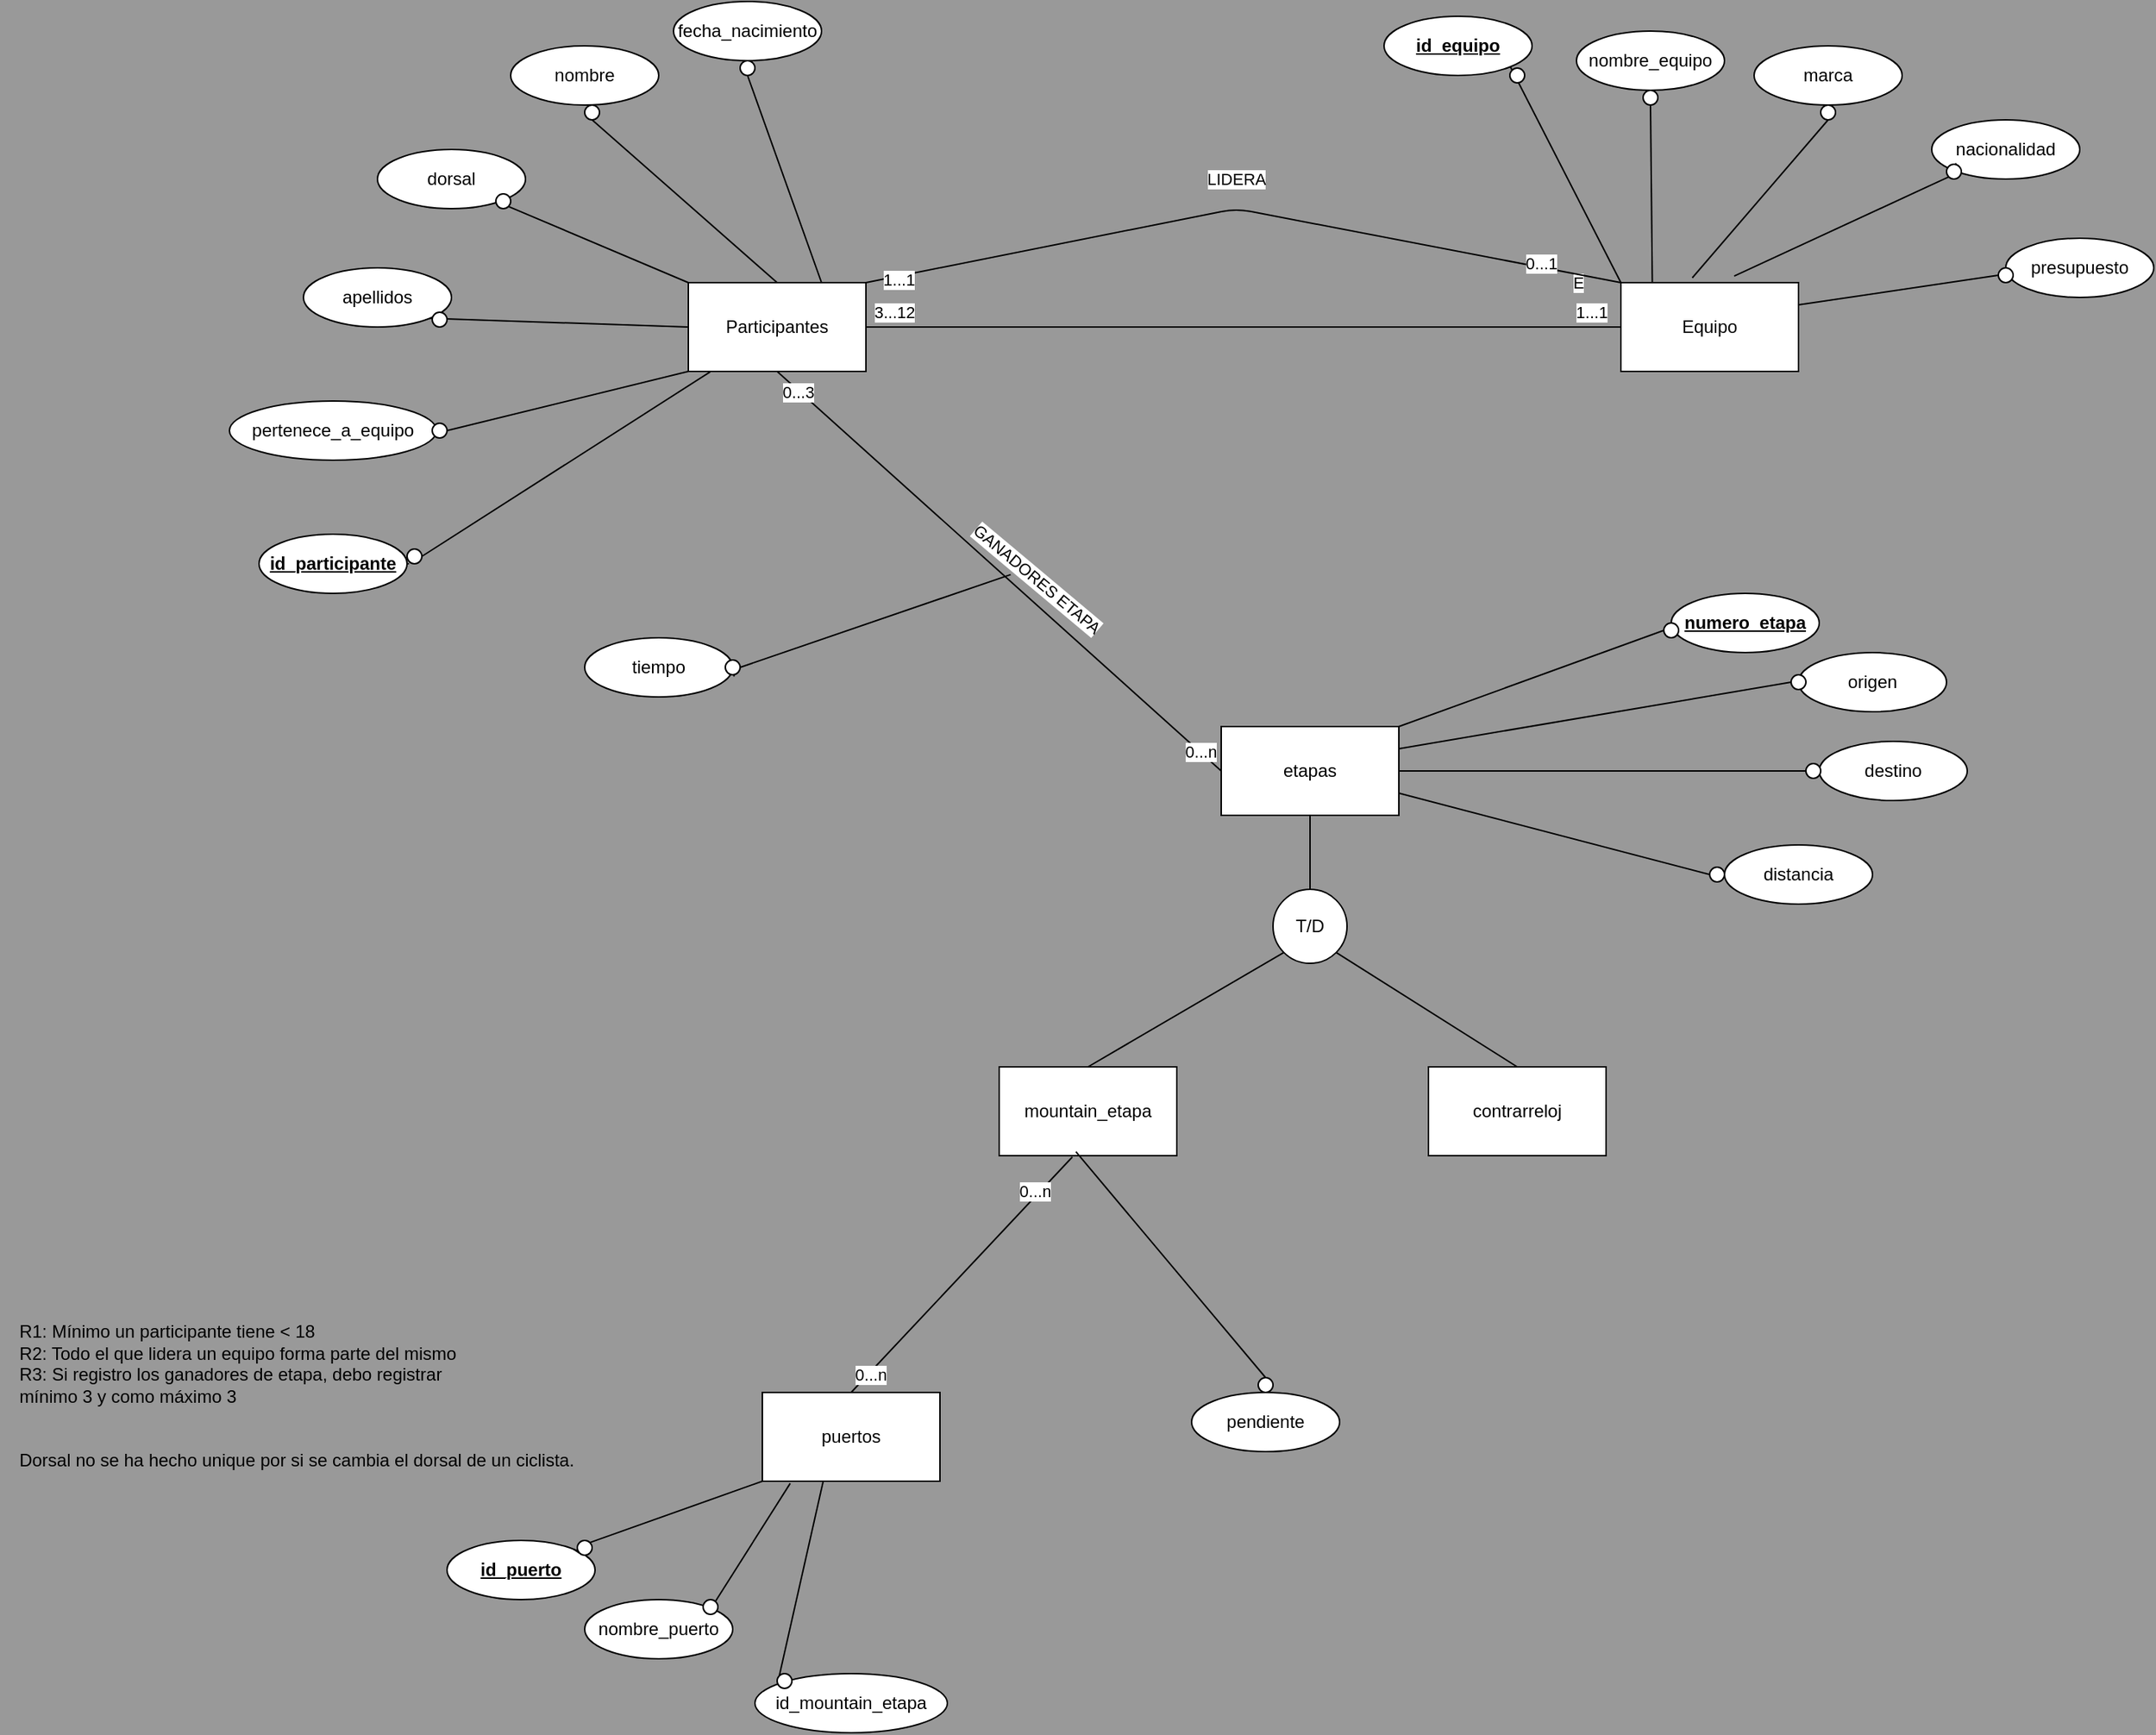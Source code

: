 <mxfile>
    <diagram id="bWEQ12FyVyrEvyAU5NzH" name="Página-1">
        <mxGraphModel dx="1895" dy="1720" grid="1" gridSize="10" guides="1" tooltips="1" connect="1" arrows="1" fold="1" page="1" pageScale="1" pageWidth="827" pageHeight="1169" background="#999999" math="0" shadow="0">
            <root>
                <mxCell id="0"/>
                <mxCell id="1" parent="0"/>
                <mxCell id="56" style="edgeStyle=none;html=1;entryX=0;entryY=0.5;entryDx=0;entryDy=0;endArrow=none;endFill=0;exitX=1;exitY=0.5;exitDx=0;exitDy=0;" parent="1" source="2" target="3" edge="1">
                    <mxGeometry relative="1" as="geometry">
                        <mxPoint x="-110" y="100" as="sourcePoint"/>
                    </mxGeometry>
                </mxCell>
                <mxCell id="57" value="3...12" style="edgeLabel;html=1;align=center;verticalAlign=middle;resizable=0;points=[];" parent="56" vertex="1" connectable="0">
                    <mxGeometry x="-0.91" y="1" relative="1" as="geometry">
                        <mxPoint x="-4" y="-9" as="offset"/>
                    </mxGeometry>
                </mxCell>
                <mxCell id="59" value="1...1" style="edgeLabel;html=1;align=center;verticalAlign=middle;resizable=0;points=[];" parent="56" vertex="1" connectable="0">
                    <mxGeometry x="0.937" y="4" relative="1" as="geometry">
                        <mxPoint x="-4" y="-6" as="offset"/>
                    </mxGeometry>
                </mxCell>
                <mxCell id="70" value="E" style="edgeLabel;html=1;align=center;verticalAlign=middle;resizable=0;points=[];" parent="56" vertex="1" connectable="0">
                    <mxGeometry x="0.762" relative="1" as="geometry">
                        <mxPoint x="31" y="-30" as="offset"/>
                    </mxGeometry>
                </mxCell>
                <mxCell id="136" style="edgeStyle=none;html=1;exitX=0.5;exitY=1;exitDx=0;exitDy=0;entryX=0;entryY=0.5;entryDx=0;entryDy=0;endArrow=none;endFill=0;" parent="1" source="2" target="4" edge="1">
                    <mxGeometry relative="1" as="geometry"/>
                </mxCell>
                <mxCell id="137" value="0...3" style="edgeLabel;html=1;align=center;verticalAlign=middle;resizable=0;points=[];" parent="136" vertex="1" connectable="0">
                    <mxGeometry x="-0.902" y="-1" relative="1" as="geometry">
                        <mxPoint as="offset"/>
                    </mxGeometry>
                </mxCell>
                <mxCell id="138" value="0...n" style="edgeLabel;html=1;align=center;verticalAlign=middle;resizable=0;points=[];" parent="136" vertex="1" connectable="0">
                    <mxGeometry x="0.902" relative="1" as="geometry">
                        <mxPoint as="offset"/>
                    </mxGeometry>
                </mxCell>
                <mxCell id="146" value="GANADORES ETAPA" style="edgeLabel;html=1;align=center;verticalAlign=middle;resizable=0;points=[];rotation=40;" parent="136" vertex="1" connectable="0">
                    <mxGeometry x="0.161" y="1" relative="1" as="geometry">
                        <mxPoint y="-16" as="offset"/>
                    </mxGeometry>
                </mxCell>
                <mxCell id="142" style="edgeStyle=none;html=1;exitX=1;exitY=0;exitDx=0;exitDy=0;entryX=0;entryY=0;entryDx=0;entryDy=0;endArrow=none;endFill=0;" parent="1" source="2" target="3" edge="1">
                    <mxGeometry relative="1" as="geometry">
                        <Array as="points">
                            <mxPoint x="120" y="10"/>
                        </Array>
                    </mxGeometry>
                </mxCell>
                <mxCell id="143" value="LIDERA" style="edgeLabel;html=1;align=center;verticalAlign=middle;resizable=0;points=[];" parent="142" vertex="1" connectable="0">
                    <mxGeometry x="-0.066" y="3" relative="1" as="geometry">
                        <mxPoint x="13" y="-20" as="offset"/>
                    </mxGeometry>
                </mxCell>
                <mxCell id="144" value="1...1" style="edgeLabel;html=1;align=center;verticalAlign=middle;resizable=0;points=[];" parent="142" vertex="1" connectable="0">
                    <mxGeometry x="-0.915" y="-2" relative="1" as="geometry">
                        <mxPoint as="offset"/>
                    </mxGeometry>
                </mxCell>
                <mxCell id="145" value="0...1" style="edgeLabel;html=1;align=center;verticalAlign=middle;resizable=0;points=[];" parent="142" vertex="1" connectable="0">
                    <mxGeometry x="0.783" y="3" relative="1" as="geometry">
                        <mxPoint as="offset"/>
                    </mxGeometry>
                </mxCell>
                <mxCell id="2" value="Participantes" style="rounded=0;whiteSpace=wrap;html=1;" parent="1" vertex="1">
                    <mxGeometry x="-250" y="60" width="120" height="60" as="geometry"/>
                </mxCell>
                <mxCell id="3" value="Equipo" style="rounded=0;whiteSpace=wrap;html=1;" parent="1" vertex="1">
                    <mxGeometry x="380" y="60" width="120" height="60" as="geometry"/>
                </mxCell>
                <mxCell id="4" value="etapas" style="rounded=0;whiteSpace=wrap;html=1;" parent="1" vertex="1">
                    <mxGeometry x="110" y="360" width="120" height="60" as="geometry"/>
                </mxCell>
                <mxCell id="5" value="mountain_etapa" style="rounded=0;whiteSpace=wrap;html=1;" parent="1" vertex="1">
                    <mxGeometry x="-40" y="590" width="120" height="60" as="geometry"/>
                </mxCell>
                <mxCell id="6" value="contrarreloj" style="rounded=0;whiteSpace=wrap;html=1;" parent="1" vertex="1">
                    <mxGeometry x="250" y="590" width="120" height="60" as="geometry"/>
                </mxCell>
                <mxCell id="48" style="edgeStyle=none;html=1;exitX=1;exitY=1;exitDx=0;exitDy=0;entryX=0;entryY=0;entryDx=0;entryDy=0;endArrow=none;endFill=0;startArrow=none;" parent="1" source="80" target="2" edge="1">
                    <mxGeometry relative="1" as="geometry"/>
                </mxCell>
                <mxCell id="7" value="dorsal" style="ellipse;whiteSpace=wrap;html=1;" parent="1" vertex="1">
                    <mxGeometry x="-460" y="-30" width="100" height="40" as="geometry"/>
                </mxCell>
                <mxCell id="47" style="edgeStyle=none;html=1;exitX=0.5;exitY=1;exitDx=0;exitDy=0;entryX=0.5;entryY=0;entryDx=0;entryDy=0;endArrow=none;endFill=0;startArrow=none;" parent="1" source="82" target="2" edge="1">
                    <mxGeometry relative="1" as="geometry"/>
                </mxCell>
                <mxCell id="8" value="nombre" style="ellipse;whiteSpace=wrap;html=1;" parent="1" vertex="1">
                    <mxGeometry x="-370" y="-100" width="100" height="40" as="geometry"/>
                </mxCell>
                <mxCell id="49" style="edgeStyle=none;html=1;exitX=1;exitY=1;exitDx=0;exitDy=0;entryX=0;entryY=0.5;entryDx=0;entryDy=0;endArrow=none;endFill=0;" parent="1" source="9" target="2" edge="1">
                    <mxGeometry relative="1" as="geometry"/>
                </mxCell>
                <mxCell id="9" value="apellidos" style="ellipse;whiteSpace=wrap;html=1;" parent="1" vertex="1">
                    <mxGeometry x="-510" y="50" width="100" height="40" as="geometry"/>
                </mxCell>
                <mxCell id="46" style="edgeStyle=none;html=1;exitX=0.5;exitY=1;exitDx=0;exitDy=0;entryX=0.75;entryY=0;entryDx=0;entryDy=0;endArrow=none;endFill=0;startArrow=none;" parent="1" source="84" target="2" edge="1">
                    <mxGeometry relative="1" as="geometry"/>
                </mxCell>
                <mxCell id="10" value="fecha_nacimiento" style="ellipse;whiteSpace=wrap;html=1;" parent="1" vertex="1">
                    <mxGeometry x="-260" y="-130" width="100" height="40" as="geometry"/>
                </mxCell>
                <mxCell id="50" style="edgeStyle=none;html=1;exitX=1;exitY=0.5;exitDx=0;exitDy=0;entryX=0;entryY=1;entryDx=0;entryDy=0;endArrow=none;endFill=0;startArrow=none;" parent="1" source="77" target="2" edge="1">
                    <mxGeometry relative="1" as="geometry"/>
                </mxCell>
                <mxCell id="11" value="pertenece_a_equipo" style="ellipse;whiteSpace=wrap;html=1;" parent="1" vertex="1">
                    <mxGeometry x="-560" y="140" width="140" height="40" as="geometry"/>
                </mxCell>
                <mxCell id="41" style="edgeStyle=none;html=1;exitX=1;exitY=1;exitDx=0;exitDy=0;entryX=0;entryY=0;entryDx=0;entryDy=0;endArrow=none;endFill=0;" parent="1" source="12" target="3" edge="1">
                    <mxGeometry relative="1" as="geometry"/>
                </mxCell>
                <mxCell id="12" value="id_equipo" style="ellipse;whiteSpace=wrap;html=1;fontStyle=5" parent="1" vertex="1">
                    <mxGeometry x="220" y="-120" width="100" height="40" as="geometry"/>
                </mxCell>
                <mxCell id="43" style="edgeStyle=none;html=1;exitX=0.5;exitY=1;exitDx=0;exitDy=0;entryX=0.402;entryY=-0.054;entryDx=0;entryDy=0;entryPerimeter=0;endArrow=none;endFill=0;startArrow=none;" parent="1" source="97" target="3" edge="1">
                    <mxGeometry relative="1" as="geometry"/>
                </mxCell>
                <mxCell id="13" value="marca" style="ellipse;whiteSpace=wrap;html=1;" parent="1" vertex="1">
                    <mxGeometry x="470" y="-100" width="100" height="40" as="geometry"/>
                </mxCell>
                <mxCell id="44" style="edgeStyle=none;html=1;exitX=0;exitY=1;exitDx=0;exitDy=0;entryX=0.638;entryY=-0.074;entryDx=0;entryDy=0;entryPerimeter=0;endArrow=none;endFill=0;startArrow=none;" parent="1" source="99" target="3" edge="1">
                    <mxGeometry relative="1" as="geometry"/>
                </mxCell>
                <mxCell id="14" value="nacionalidad" style="ellipse;whiteSpace=wrap;html=1;" parent="1" vertex="1">
                    <mxGeometry x="590" y="-50" width="100" height="40" as="geometry"/>
                </mxCell>
                <mxCell id="45" style="edgeStyle=none;html=1;exitX=0;exitY=0.5;exitDx=0;exitDy=0;entryX=1;entryY=0.25;entryDx=0;entryDy=0;endArrow=none;endFill=0;startArrow=none;" parent="1" source="101" target="3" edge="1">
                    <mxGeometry relative="1" as="geometry"/>
                </mxCell>
                <mxCell id="15" value="presupuesto" style="ellipse;whiteSpace=wrap;html=1;" parent="1" vertex="1">
                    <mxGeometry x="640" y="30" width="100" height="40" as="geometry"/>
                </mxCell>
                <mxCell id="33" style="edgeStyle=none;html=1;exitX=0.5;exitY=0;exitDx=0;exitDy=0;entryX=0.412;entryY=1.015;entryDx=0;entryDy=0;entryPerimeter=0;endArrow=none;endFill=0;startArrow=none;" parent="1" source="120" target="5" edge="1">
                    <mxGeometry relative="1" as="geometry">
                        <mxPoint x="-90" y="790" as="sourcePoint"/>
                    </mxGeometry>
                </mxCell>
                <mxCell id="132" value="0...n" style="edgeLabel;html=1;align=center;verticalAlign=middle;resizable=0;points=[];" parent="33" vertex="1" connectable="0">
                    <mxGeometry x="0.69" y="3" relative="1" as="geometry">
                        <mxPoint as="offset"/>
                    </mxGeometry>
                </mxCell>
                <mxCell id="133" value="0...n" style="edgeLabel;html=1;align=center;verticalAlign=middle;resizable=0;points=[];" parent="33" vertex="1" connectable="0">
                    <mxGeometry x="-0.839" y="-1" relative="1" as="geometry">
                        <mxPoint as="offset"/>
                    </mxGeometry>
                </mxCell>
                <mxCell id="35" style="edgeStyle=none;html=1;exitX=0.5;exitY=0;exitDx=0;exitDy=0;entryX=0.432;entryY=0.956;entryDx=0;entryDy=0;entryPerimeter=0;endArrow=none;endFill=0;startArrow=none;" parent="1" source="105" target="5" edge="1">
                    <mxGeometry relative="1" as="geometry"/>
                </mxCell>
                <mxCell id="22" value="pendiente" style="ellipse;whiteSpace=wrap;html=1;" parent="1" vertex="1">
                    <mxGeometry x="90" y="810" width="100" height="40" as="geometry"/>
                </mxCell>
                <mxCell id="36" style="edgeStyle=none;html=1;exitX=0;exitY=0.5;exitDx=0;exitDy=0;entryX=1;entryY=0;entryDx=0;entryDy=0;endArrow=none;endFill=0;startArrow=none;" parent="1" source="86" target="4" edge="1">
                    <mxGeometry relative="1" as="geometry"/>
                </mxCell>
                <mxCell id="24" value="numero_etapa" style="ellipse;whiteSpace=wrap;html=1;fontStyle=5" parent="1" vertex="1">
                    <mxGeometry x="414" y="270" width="100" height="40" as="geometry"/>
                </mxCell>
                <mxCell id="37" style="edgeStyle=none;html=1;exitX=0;exitY=0.5;exitDx=0;exitDy=0;entryX=1;entryY=0.25;entryDx=0;entryDy=0;endArrow=none;endFill=0;startArrow=none;" parent="1" source="88" target="4" edge="1">
                    <mxGeometry relative="1" as="geometry"/>
                </mxCell>
                <mxCell id="25" value="origen" style="ellipse;whiteSpace=wrap;html=1;" parent="1" vertex="1">
                    <mxGeometry x="500" y="310" width="100" height="40" as="geometry"/>
                </mxCell>
                <mxCell id="38" style="edgeStyle=none;html=1;exitX=0;exitY=0.5;exitDx=0;exitDy=0;entryX=1;entryY=0.5;entryDx=0;entryDy=0;endArrow=none;endFill=0;startArrow=none;" parent="1" source="90" target="4" edge="1">
                    <mxGeometry relative="1" as="geometry"/>
                </mxCell>
                <mxCell id="26" value="destino" style="ellipse;whiteSpace=wrap;html=1;" parent="1" vertex="1">
                    <mxGeometry x="514" y="370" width="100" height="40" as="geometry"/>
                </mxCell>
                <mxCell id="39" style="edgeStyle=none;html=1;exitX=0;exitY=0.5;exitDx=0;exitDy=0;entryX=1;entryY=0.75;entryDx=0;entryDy=0;endArrow=none;endFill=0;startArrow=none;" parent="1" source="92" target="4" edge="1">
                    <mxGeometry relative="1" as="geometry"/>
                </mxCell>
                <mxCell id="27" value="distancia" style="ellipse;whiteSpace=wrap;html=1;" parent="1" vertex="1">
                    <mxGeometry x="450" y="440" width="100" height="40" as="geometry"/>
                </mxCell>
                <mxCell id="42" style="edgeStyle=none;html=1;exitX=0.5;exitY=1;exitDx=0;exitDy=0;entryX=0.177;entryY=0.005;entryDx=0;entryDy=0;entryPerimeter=0;endArrow=none;endFill=0;startArrow=none;" parent="1" source="95" target="3" edge="1">
                    <mxGeometry relative="1" as="geometry"/>
                </mxCell>
                <mxCell id="40" value="nombre_equipo" style="ellipse;whiteSpace=wrap;html=1;" parent="1" vertex="1">
                    <mxGeometry x="350" y="-110" width="100" height="40" as="geometry"/>
                </mxCell>
                <mxCell id="53" style="edgeStyle=none;html=1;exitX=0.5;exitY=0;exitDx=0;exitDy=0;entryX=0.5;entryY=1;entryDx=0;entryDy=0;endArrow=none;endFill=0;" parent="1" source="52" target="4" edge="1">
                    <mxGeometry relative="1" as="geometry"/>
                </mxCell>
                <mxCell id="54" style="edgeStyle=none;html=1;exitX=0;exitY=1;exitDx=0;exitDy=0;entryX=0.5;entryY=0;entryDx=0;entryDy=0;endArrow=none;endFill=0;" parent="1" source="52" target="5" edge="1">
                    <mxGeometry relative="1" as="geometry"/>
                </mxCell>
                <mxCell id="55" style="edgeStyle=none;html=1;exitX=1;exitY=1;exitDx=0;exitDy=0;entryX=0.5;entryY=0;entryDx=0;entryDy=0;endArrow=none;endFill=0;" parent="1" source="52" target="6" edge="1">
                    <mxGeometry relative="1" as="geometry"/>
                </mxCell>
                <mxCell id="52" value="T/D" style="ellipse;whiteSpace=wrap;html=1;aspect=fixed;" parent="1" vertex="1">
                    <mxGeometry x="145" y="470" width="50" height="50" as="geometry"/>
                </mxCell>
                <mxCell id="61" style="edgeStyle=none;html=1;exitX=1;exitY=0.5;exitDx=0;exitDy=0;entryX=0.123;entryY=1.005;entryDx=0;entryDy=0;entryPerimeter=0;endArrow=none;endFill=0;startArrow=none;" parent="1" source="75" target="2" edge="1">
                    <mxGeometry relative="1" as="geometry"/>
                </mxCell>
                <mxCell id="60" value="id_participante" style="ellipse;whiteSpace=wrap;html=1;fontStyle=5" parent="1" vertex="1">
                    <mxGeometry x="-540" y="230" width="100" height="40" as="geometry"/>
                </mxCell>
                <mxCell id="62" value="&lt;br&gt;&lt;div style=&quot;text-align: left;&quot;&gt;R1: Mínimo un participante tiene &amp;lt; 18&amp;nbsp;&lt;/div&gt;&lt;div style=&quot;text-align: left;&quot;&gt;R2: Todo el que lidera un equipo forma parte del mismo&lt;/div&gt;&lt;div style=&quot;text-align: left;&quot;&gt;R3: Si registro los ganadores de etapa, debo registrar&lt;/div&gt;&lt;div style=&quot;text-align: left;&quot;&gt;mínimo 3 y como máximo 3&lt;/div&gt;&lt;div style=&quot;text-align: left;&quot;&gt;&lt;br&gt;&lt;/div&gt;&lt;div style=&quot;text-align: left;&quot;&gt;&lt;br&gt;&lt;/div&gt;&lt;div style=&quot;text-align: left;&quot;&gt;Dorsal no se ha hecho unique por si se cambia el dorsal de un ciclista.&lt;/div&gt;" style="text;html=1;align=center;verticalAlign=middle;resizable=0;points=[];autosize=1;strokeColor=none;fillColor=none;" parent="1" vertex="1">
                    <mxGeometry x="-715" y="740" width="400" height="130" as="geometry"/>
                </mxCell>
                <mxCell id="63" value="tiempo" style="ellipse;whiteSpace=wrap;html=1;" parent="1" vertex="1">
                    <mxGeometry x="-320" y="300" width="100" height="40" as="geometry"/>
                </mxCell>
                <mxCell id="74" value="" style="edgeStyle=none;html=1;exitX=1;exitY=0.5;exitDx=0;exitDy=0;entryX=0.59;entryY=1.118;entryDx=0;entryDy=0;endArrow=none;endFill=0;entryPerimeter=0;startArrow=none;" parent="1" source="73" edge="1">
                    <mxGeometry relative="1" as="geometry">
                        <mxPoint x="-360.0" y="410" as="sourcePoint"/>
                        <mxPoint x="-32.265" y="257.302" as="targetPoint"/>
                    </mxGeometry>
                </mxCell>
                <mxCell id="76" value="" style="edgeStyle=none;html=1;exitX=1;exitY=0.5;exitDx=0;exitDy=0;entryX=0.123;entryY=1.005;entryDx=0;entryDy=0;entryPerimeter=0;endArrow=none;endFill=0;" parent="1" source="60" target="75" edge="1">
                    <mxGeometry relative="1" as="geometry">
                        <mxPoint x="-440.0" y="250" as="sourcePoint"/>
                        <mxPoint x="-235.24" y="120.3" as="targetPoint"/>
                    </mxGeometry>
                </mxCell>
                <mxCell id="75" value="" style="ellipse;whiteSpace=wrap;html=1;aspect=fixed;" parent="1" vertex="1">
                    <mxGeometry x="-440" y="240" width="10" height="10" as="geometry"/>
                </mxCell>
                <mxCell id="78" value="" style="edgeStyle=none;html=1;exitX=1;exitY=0.5;exitDx=0;exitDy=0;entryX=0;entryY=1;entryDx=0;entryDy=0;endArrow=none;endFill=0;" parent="1" source="11" target="77" edge="1">
                    <mxGeometry relative="1" as="geometry">
                        <mxPoint x="-420" y="160" as="sourcePoint"/>
                        <mxPoint x="-250" y="120" as="targetPoint"/>
                    </mxGeometry>
                </mxCell>
                <mxCell id="77" value="" style="ellipse;whiteSpace=wrap;html=1;aspect=fixed;" parent="1" vertex="1">
                    <mxGeometry x="-423" y="155" width="10" height="10" as="geometry"/>
                </mxCell>
                <mxCell id="79" value="" style="ellipse;whiteSpace=wrap;html=1;aspect=fixed;" parent="1" vertex="1">
                    <mxGeometry x="-423" y="80" width="10" height="10" as="geometry"/>
                </mxCell>
                <mxCell id="81" value="" style="edgeStyle=none;html=1;exitX=1;exitY=1;exitDx=0;exitDy=0;entryX=0;entryY=0;entryDx=0;entryDy=0;endArrow=none;endFill=0;" parent="1" source="7" target="80" edge="1">
                    <mxGeometry relative="1" as="geometry">
                        <mxPoint x="-374.799" y="4.204" as="sourcePoint"/>
                        <mxPoint x="-250" y="60" as="targetPoint"/>
                    </mxGeometry>
                </mxCell>
                <mxCell id="80" value="" style="ellipse;whiteSpace=wrap;html=1;aspect=fixed;" parent="1" vertex="1">
                    <mxGeometry x="-380" width="10" height="10" as="geometry"/>
                </mxCell>
                <mxCell id="83" value="" style="edgeStyle=none;html=1;exitX=0.5;exitY=1;exitDx=0;exitDy=0;entryX=0.5;entryY=0;entryDx=0;entryDy=0;endArrow=none;endFill=0;" parent="1" source="8" target="82" edge="1">
                    <mxGeometry relative="1" as="geometry">
                        <mxPoint x="-320" y="-60" as="sourcePoint"/>
                        <mxPoint x="-190" y="60" as="targetPoint"/>
                    </mxGeometry>
                </mxCell>
                <mxCell id="82" value="" style="ellipse;whiteSpace=wrap;html=1;aspect=fixed;" parent="1" vertex="1">
                    <mxGeometry x="-320" y="-60" width="10" height="10" as="geometry"/>
                </mxCell>
                <mxCell id="85" value="" style="edgeStyle=none;html=1;exitX=0.5;exitY=1;exitDx=0;exitDy=0;entryX=0.75;entryY=0;entryDx=0;entryDy=0;endArrow=none;endFill=0;" parent="1" source="10" target="84" edge="1">
                    <mxGeometry relative="1" as="geometry">
                        <mxPoint x="-210" y="-90" as="sourcePoint"/>
                        <mxPoint x="-160" y="60" as="targetPoint"/>
                    </mxGeometry>
                </mxCell>
                <mxCell id="84" value="" style="ellipse;whiteSpace=wrap;html=1;aspect=fixed;" parent="1" vertex="1">
                    <mxGeometry x="-215" y="-90" width="10" height="10" as="geometry"/>
                </mxCell>
                <mxCell id="87" value="" style="edgeStyle=none;html=1;exitX=0;exitY=0.5;exitDx=0;exitDy=0;entryX=1;entryY=0;entryDx=0;entryDy=0;endArrow=none;endFill=0;" parent="1" source="24" target="86" edge="1">
                    <mxGeometry relative="1" as="geometry">
                        <mxPoint x="414" y="290" as="sourcePoint"/>
                        <mxPoint x="230" y="360" as="targetPoint"/>
                    </mxGeometry>
                </mxCell>
                <mxCell id="86" value="" style="ellipse;whiteSpace=wrap;html=1;aspect=fixed;" parent="1" vertex="1">
                    <mxGeometry x="409" y="290" width="10" height="10" as="geometry"/>
                </mxCell>
                <mxCell id="89" value="" style="edgeStyle=none;html=1;exitX=0;exitY=0.5;exitDx=0;exitDy=0;entryX=1;entryY=0.25;entryDx=0;entryDy=0;endArrow=none;endFill=0;" parent="1" source="25" target="88" edge="1">
                    <mxGeometry relative="1" as="geometry">
                        <mxPoint x="500" y="330" as="sourcePoint"/>
                        <mxPoint x="230" y="375" as="targetPoint"/>
                    </mxGeometry>
                </mxCell>
                <mxCell id="88" value="" style="ellipse;whiteSpace=wrap;html=1;aspect=fixed;" parent="1" vertex="1">
                    <mxGeometry x="495" y="325" width="10" height="10" as="geometry"/>
                </mxCell>
                <mxCell id="91" value="" style="edgeStyle=none;html=1;exitX=0;exitY=0.5;exitDx=0;exitDy=0;entryX=1;entryY=0.5;entryDx=0;entryDy=0;endArrow=none;endFill=0;" parent="1" source="26" target="90" edge="1">
                    <mxGeometry relative="1" as="geometry">
                        <mxPoint x="514" y="390" as="sourcePoint"/>
                        <mxPoint x="230" y="390" as="targetPoint"/>
                    </mxGeometry>
                </mxCell>
                <mxCell id="90" value="" style="ellipse;whiteSpace=wrap;html=1;aspect=fixed;" parent="1" vertex="1">
                    <mxGeometry x="505" y="385" width="10" height="10" as="geometry"/>
                </mxCell>
                <mxCell id="93" value="" style="edgeStyle=none;html=1;exitX=0;exitY=0.5;exitDx=0;exitDy=0;entryX=1;entryY=0.75;entryDx=0;entryDy=0;endArrow=none;endFill=0;" parent="1" source="27" target="92" edge="1">
                    <mxGeometry relative="1" as="geometry">
                        <mxPoint x="450" y="460" as="sourcePoint"/>
                        <mxPoint x="230" y="405" as="targetPoint"/>
                    </mxGeometry>
                </mxCell>
                <mxCell id="92" value="" style="ellipse;whiteSpace=wrap;html=1;aspect=fixed;" parent="1" vertex="1">
                    <mxGeometry x="440" y="455" width="10" height="10" as="geometry"/>
                </mxCell>
                <mxCell id="94" value="" style="ellipse;whiteSpace=wrap;html=1;aspect=fixed;" parent="1" vertex="1">
                    <mxGeometry x="305" y="-85" width="10" height="10" as="geometry"/>
                </mxCell>
                <mxCell id="96" value="" style="edgeStyle=none;html=1;exitX=0.5;exitY=1;exitDx=0;exitDy=0;entryX=0.177;entryY=0.005;entryDx=0;entryDy=0;entryPerimeter=0;endArrow=none;endFill=0;" parent="1" source="40" target="95" edge="1">
                    <mxGeometry relative="1" as="geometry">
                        <mxPoint x="400" y="-70" as="sourcePoint"/>
                        <mxPoint x="401.24" y="60.3" as="targetPoint"/>
                    </mxGeometry>
                </mxCell>
                <mxCell id="95" value="" style="ellipse;whiteSpace=wrap;html=1;aspect=fixed;" parent="1" vertex="1">
                    <mxGeometry x="395" y="-70" width="10" height="10" as="geometry"/>
                </mxCell>
                <mxCell id="98" value="" style="edgeStyle=none;html=1;exitX=0.5;exitY=1;exitDx=0;exitDy=0;entryX=0.402;entryY=-0.054;entryDx=0;entryDy=0;entryPerimeter=0;endArrow=none;endFill=0;" parent="1" source="13" target="97" edge="1">
                    <mxGeometry relative="1" as="geometry">
                        <mxPoint x="520" y="-60" as="sourcePoint"/>
                        <mxPoint x="428.24" y="56.76" as="targetPoint"/>
                    </mxGeometry>
                </mxCell>
                <mxCell id="97" value="" style="ellipse;whiteSpace=wrap;html=1;aspect=fixed;" parent="1" vertex="1">
                    <mxGeometry x="515" y="-60" width="10" height="10" as="geometry"/>
                </mxCell>
                <mxCell id="100" value="" style="edgeStyle=none;html=1;exitX=0;exitY=1;exitDx=0;exitDy=0;entryX=0.638;entryY=-0.074;entryDx=0;entryDy=0;entryPerimeter=0;endArrow=none;endFill=0;" parent="1" source="14" target="99" edge="1">
                    <mxGeometry relative="1" as="geometry">
                        <mxPoint x="604.645" y="-15.858" as="sourcePoint"/>
                        <mxPoint x="456.56" y="55.56" as="targetPoint"/>
                    </mxGeometry>
                </mxCell>
                <mxCell id="99" value="" style="ellipse;whiteSpace=wrap;html=1;aspect=fixed;" parent="1" vertex="1">
                    <mxGeometry x="600" y="-20" width="10" height="10" as="geometry"/>
                </mxCell>
                <mxCell id="102" value="" style="edgeStyle=none;html=1;exitX=0;exitY=0.5;exitDx=0;exitDy=0;entryX=1;entryY=0.25;entryDx=0;entryDy=0;endArrow=none;endFill=0;" parent="1" source="15" target="101" edge="1">
                    <mxGeometry relative="1" as="geometry">
                        <mxPoint x="640" y="50" as="sourcePoint"/>
                        <mxPoint x="500" y="75" as="targetPoint"/>
                    </mxGeometry>
                </mxCell>
                <mxCell id="101" value="" style="ellipse;whiteSpace=wrap;html=1;aspect=fixed;" parent="1" vertex="1">
                    <mxGeometry x="635" y="50" width="10" height="10" as="geometry"/>
                </mxCell>
                <mxCell id="104" value="" style="edgeStyle=none;html=1;exitX=0.5;exitY=0;exitDx=0;exitDy=0;entryX=0.412;entryY=1.015;entryDx=0;entryDy=0;entryPerimeter=0;endArrow=none;endFill=0;" parent="1" edge="1">
                    <mxGeometry relative="1" as="geometry">
                        <mxPoint x="-90" y="800" as="sourcePoint"/>
                        <mxPoint x="-90.88" y="800.15" as="targetPoint"/>
                    </mxGeometry>
                </mxCell>
                <mxCell id="107" value="" style="edgeStyle=none;html=1;exitX=0.5;exitY=0;exitDx=0;exitDy=0;entryX=0.432;entryY=0.956;entryDx=0;entryDy=0;entryPerimeter=0;endArrow=none;endFill=0;" parent="1" source="22" target="105" edge="1">
                    <mxGeometry relative="1" as="geometry">
                        <mxPoint x="40" y="830" as="sourcePoint"/>
                        <mxPoint x="11.84" y="647.36" as="targetPoint"/>
                    </mxGeometry>
                </mxCell>
                <mxCell id="105" value="" style="ellipse;whiteSpace=wrap;html=1;aspect=fixed;" parent="1" vertex="1">
                    <mxGeometry x="135" y="800" width="10" height="10" as="geometry"/>
                </mxCell>
                <mxCell id="120" value="puertos" style="rounded=0;whiteSpace=wrap;html=1;" parent="1" vertex="1">
                    <mxGeometry x="-200" y="810" width="120" height="60" as="geometry"/>
                </mxCell>
                <mxCell id="122" style="edgeStyle=none;html=1;exitX=1;exitY=0;exitDx=0;exitDy=0;entryX=0.157;entryY=1.024;entryDx=0;entryDy=0;endArrow=none;endFill=0;entryPerimeter=0;" parent="1" source="121" target="120" edge="1">
                    <mxGeometry relative="1" as="geometry"/>
                </mxCell>
                <mxCell id="121" value="nombre_puerto" style="ellipse;whiteSpace=wrap;html=1;" parent="1" vertex="1">
                    <mxGeometry x="-320" y="950" width="100" height="40" as="geometry"/>
                </mxCell>
                <mxCell id="124" style="edgeStyle=none;html=1;exitX=1;exitY=0;exitDx=0;exitDy=0;entryX=0;entryY=1;entryDx=0;entryDy=0;endArrow=none;endFill=0;startArrow=none;" parent="1" source="130" target="120" edge="1">
                    <mxGeometry relative="1" as="geometry"/>
                </mxCell>
                <mxCell id="123" value="id_puerto" style="ellipse;whiteSpace=wrap;html=1;fontStyle=5" parent="1" vertex="1">
                    <mxGeometry x="-413" y="910" width="100" height="40" as="geometry"/>
                </mxCell>
                <mxCell id="126" style="edgeStyle=none;html=1;exitX=0;exitY=0;exitDx=0;exitDy=0;entryX=0.342;entryY=1.006;entryDx=0;entryDy=0;endArrow=none;endFill=0;startArrow=none;entryPerimeter=0;" parent="1" source="127" target="120" edge="1">
                    <mxGeometry relative="1" as="geometry"/>
                </mxCell>
                <mxCell id="125" value="id_mountain_etapa" style="ellipse;whiteSpace=wrap;html=1;" parent="1" vertex="1">
                    <mxGeometry x="-205" y="1000" width="130" height="40" as="geometry"/>
                </mxCell>
                <mxCell id="128" value="" style="edgeStyle=none;html=1;exitX=0;exitY=0;exitDx=0;exitDy=0;entryX=0;entryY=1;entryDx=0;entryDy=0;endArrow=none;endFill=0;" parent="1" source="125" target="127" edge="1">
                    <mxGeometry relative="1" as="geometry">
                        <mxPoint x="-185.68" y="1005.772" as="sourcePoint"/>
                        <mxPoint x="-200" y="870.0" as="targetPoint"/>
                    </mxGeometry>
                </mxCell>
                <mxCell id="127" value="" style="ellipse;whiteSpace=wrap;html=1;aspect=fixed;" parent="1" vertex="1">
                    <mxGeometry x="-190" y="1000" width="10" height="10" as="geometry"/>
                </mxCell>
                <mxCell id="129" value="" style="ellipse;whiteSpace=wrap;html=1;aspect=fixed;" parent="1" vertex="1">
                    <mxGeometry x="-240" y="950" width="10" height="10" as="geometry"/>
                </mxCell>
                <mxCell id="131" value="" style="edgeStyle=none;html=1;exitX=1;exitY=0;exitDx=0;exitDy=0;entryX=0;entryY=1;entryDx=0;entryDy=0;endArrow=none;endFill=0;" parent="1" source="123" target="130" edge="1">
                    <mxGeometry relative="1" as="geometry">
                        <mxPoint x="-327.832" y="915.783" as="sourcePoint"/>
                        <mxPoint x="-200" y="870.0" as="targetPoint"/>
                    </mxGeometry>
                </mxCell>
                <mxCell id="130" value="" style="ellipse;whiteSpace=wrap;html=1;aspect=fixed;" parent="1" vertex="1">
                    <mxGeometry x="-325" y="910" width="10" height="10" as="geometry"/>
                </mxCell>
                <mxCell id="141" value="" style="edgeStyle=none;html=1;exitX=1;exitY=0.5;exitDx=0;exitDy=0;entryX=0.59;entryY=1.118;entryDx=0;entryDy=0;endArrow=none;endFill=0;entryPerimeter=0;" parent="1" source="63" target="73" edge="1">
                    <mxGeometry relative="1" as="geometry">
                        <mxPoint x="-220.0" y="320.0" as="sourcePoint"/>
                        <mxPoint x="-35.023" y="254.988" as="targetPoint"/>
                    </mxGeometry>
                </mxCell>
                <mxCell id="73" value="" style="ellipse;whiteSpace=wrap;html=1;aspect=fixed;" parent="1" vertex="1">
                    <mxGeometry x="-225" y="315" width="10" height="10" as="geometry"/>
                </mxCell>
            </root>
        </mxGraphModel>
    </diagram>
</mxfile>